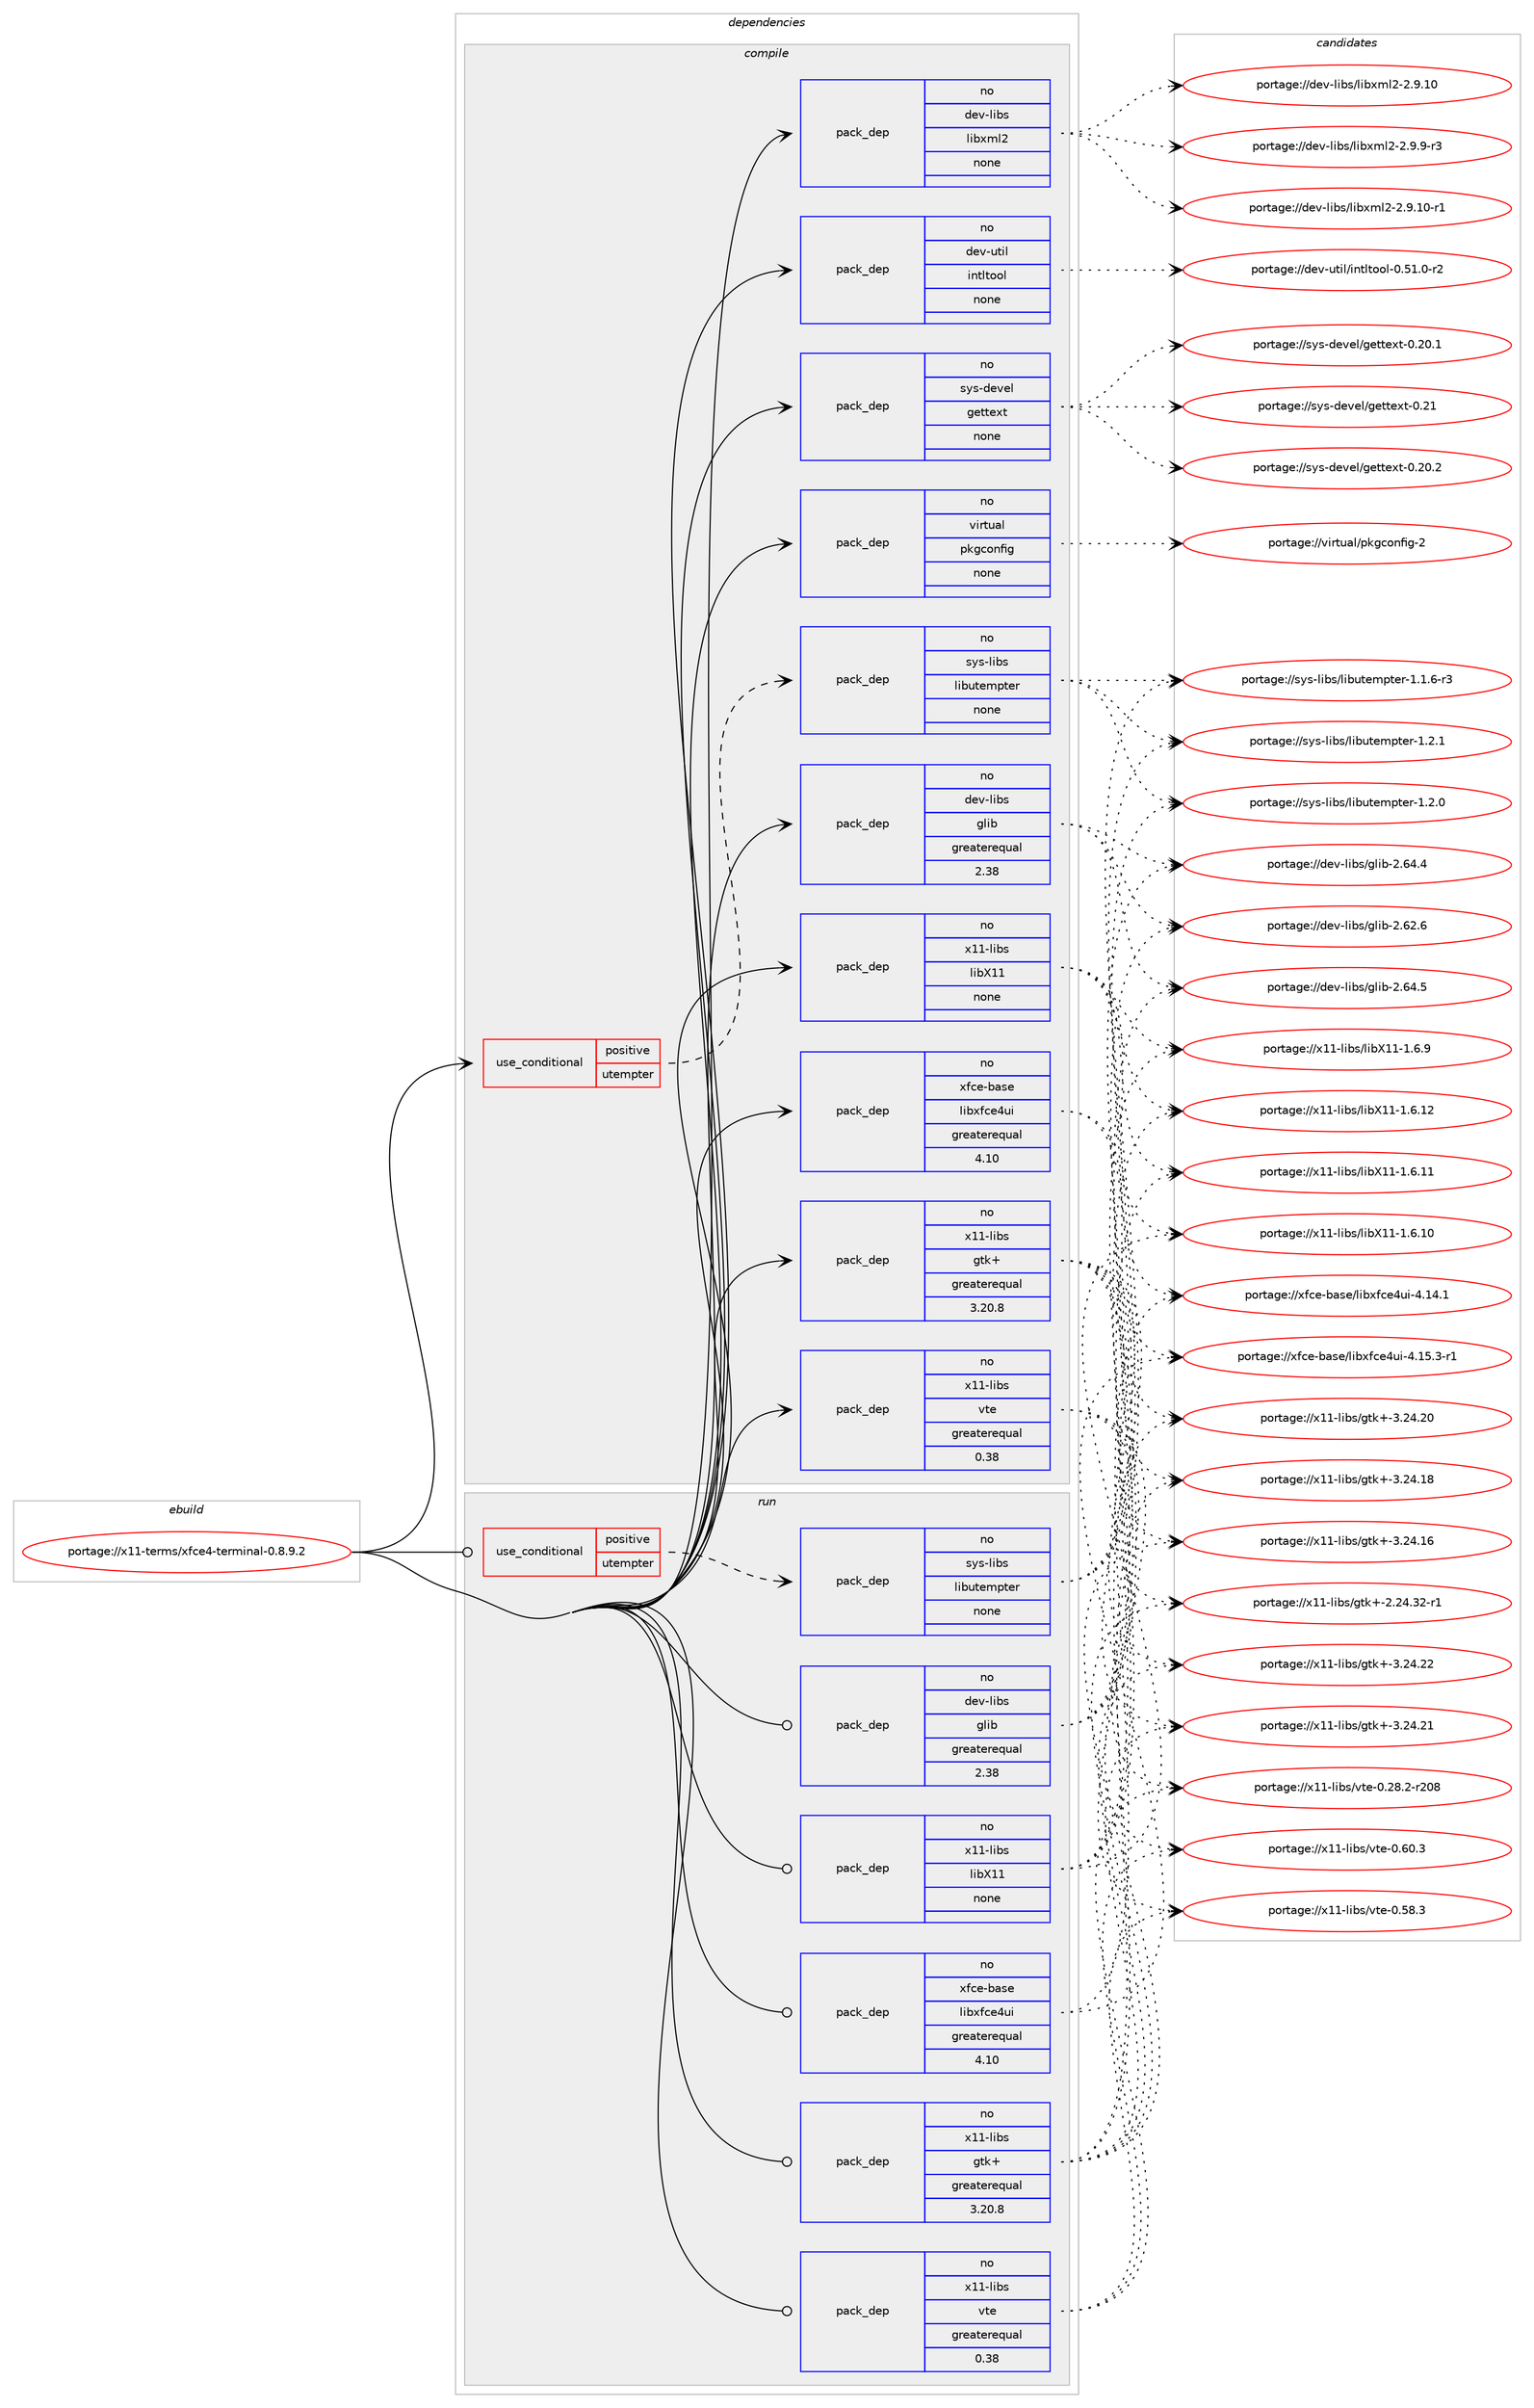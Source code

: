 digraph prolog {

# *************
# Graph options
# *************

newrank=true;
concentrate=true;
compound=true;
graph [rankdir=LR,fontname=Helvetica,fontsize=10,ranksep=1.5];#, ranksep=2.5, nodesep=0.2];
edge  [arrowhead=vee];
node  [fontname=Helvetica,fontsize=10];

# **********
# The ebuild
# **********

subgraph cluster_leftcol {
color=gray;
rank=same;
label=<<i>ebuild</i>>;
id [label="portage://x11-terms/xfce4-terminal-0.8.9.2", color=red, width=4, href="../x11-terms/xfce4-terminal-0.8.9.2.svg"];
}

# ****************
# The dependencies
# ****************

subgraph cluster_midcol {
color=gray;
label=<<i>dependencies</i>>;
subgraph cluster_compile {
fillcolor="#eeeeee";
style=filled;
label=<<i>compile</i>>;
subgraph cond78 {
dependency537 [label=<<TABLE BORDER="0" CELLBORDER="1" CELLSPACING="0" CELLPADDING="4"><TR><TD ROWSPAN="3" CELLPADDING="10">use_conditional</TD></TR><TR><TD>positive</TD></TR><TR><TD>utempter</TD></TR></TABLE>>, shape=none, color=red];
subgraph pack449 {
dependency538 [label=<<TABLE BORDER="0" CELLBORDER="1" CELLSPACING="0" CELLPADDING="4" WIDTH="220"><TR><TD ROWSPAN="6" CELLPADDING="30">pack_dep</TD></TR><TR><TD WIDTH="110">no</TD></TR><TR><TD>sys-libs</TD></TR><TR><TD>libutempter</TD></TR><TR><TD>none</TD></TR><TR><TD></TD></TR></TABLE>>, shape=none, color=blue];
}
dependency537:e -> dependency538:w [weight=20,style="dashed",arrowhead="vee"];
}
id:e -> dependency537:w [weight=20,style="solid",arrowhead="vee"];
subgraph pack450 {
dependency539 [label=<<TABLE BORDER="0" CELLBORDER="1" CELLSPACING="0" CELLPADDING="4" WIDTH="220"><TR><TD ROWSPAN="6" CELLPADDING="30">pack_dep</TD></TR><TR><TD WIDTH="110">no</TD></TR><TR><TD>dev-libs</TD></TR><TR><TD>glib</TD></TR><TR><TD>greaterequal</TD></TR><TR><TD>2.38</TD></TR></TABLE>>, shape=none, color=blue];
}
id:e -> dependency539:w [weight=20,style="solid",arrowhead="vee"];
subgraph pack451 {
dependency540 [label=<<TABLE BORDER="0" CELLBORDER="1" CELLSPACING="0" CELLPADDING="4" WIDTH="220"><TR><TD ROWSPAN="6" CELLPADDING="30">pack_dep</TD></TR><TR><TD WIDTH="110">no</TD></TR><TR><TD>dev-libs</TD></TR><TR><TD>libxml2</TD></TR><TR><TD>none</TD></TR><TR><TD></TD></TR></TABLE>>, shape=none, color=blue];
}
id:e -> dependency540:w [weight=20,style="solid",arrowhead="vee"];
subgraph pack452 {
dependency541 [label=<<TABLE BORDER="0" CELLBORDER="1" CELLSPACING="0" CELLPADDING="4" WIDTH="220"><TR><TD ROWSPAN="6" CELLPADDING="30">pack_dep</TD></TR><TR><TD WIDTH="110">no</TD></TR><TR><TD>dev-util</TD></TR><TR><TD>intltool</TD></TR><TR><TD>none</TD></TR><TR><TD></TD></TR></TABLE>>, shape=none, color=blue];
}
id:e -> dependency541:w [weight=20,style="solid",arrowhead="vee"];
subgraph pack453 {
dependency542 [label=<<TABLE BORDER="0" CELLBORDER="1" CELLSPACING="0" CELLPADDING="4" WIDTH="220"><TR><TD ROWSPAN="6" CELLPADDING="30">pack_dep</TD></TR><TR><TD WIDTH="110">no</TD></TR><TR><TD>sys-devel</TD></TR><TR><TD>gettext</TD></TR><TR><TD>none</TD></TR><TR><TD></TD></TR></TABLE>>, shape=none, color=blue];
}
id:e -> dependency542:w [weight=20,style="solid",arrowhead="vee"];
subgraph pack454 {
dependency543 [label=<<TABLE BORDER="0" CELLBORDER="1" CELLSPACING="0" CELLPADDING="4" WIDTH="220"><TR><TD ROWSPAN="6" CELLPADDING="30">pack_dep</TD></TR><TR><TD WIDTH="110">no</TD></TR><TR><TD>virtual</TD></TR><TR><TD>pkgconfig</TD></TR><TR><TD>none</TD></TR><TR><TD></TD></TR></TABLE>>, shape=none, color=blue];
}
id:e -> dependency543:w [weight=20,style="solid",arrowhead="vee"];
subgraph pack455 {
dependency544 [label=<<TABLE BORDER="0" CELLBORDER="1" CELLSPACING="0" CELLPADDING="4" WIDTH="220"><TR><TD ROWSPAN="6" CELLPADDING="30">pack_dep</TD></TR><TR><TD WIDTH="110">no</TD></TR><TR><TD>x11-libs</TD></TR><TR><TD>gtk+</TD></TR><TR><TD>greaterequal</TD></TR><TR><TD>3.20.8</TD></TR></TABLE>>, shape=none, color=blue];
}
id:e -> dependency544:w [weight=20,style="solid",arrowhead="vee"];
subgraph pack456 {
dependency545 [label=<<TABLE BORDER="0" CELLBORDER="1" CELLSPACING="0" CELLPADDING="4" WIDTH="220"><TR><TD ROWSPAN="6" CELLPADDING="30">pack_dep</TD></TR><TR><TD WIDTH="110">no</TD></TR><TR><TD>x11-libs</TD></TR><TR><TD>libX11</TD></TR><TR><TD>none</TD></TR><TR><TD></TD></TR></TABLE>>, shape=none, color=blue];
}
id:e -> dependency545:w [weight=20,style="solid",arrowhead="vee"];
subgraph pack457 {
dependency546 [label=<<TABLE BORDER="0" CELLBORDER="1" CELLSPACING="0" CELLPADDING="4" WIDTH="220"><TR><TD ROWSPAN="6" CELLPADDING="30">pack_dep</TD></TR><TR><TD WIDTH="110">no</TD></TR><TR><TD>x11-libs</TD></TR><TR><TD>vte</TD></TR><TR><TD>greaterequal</TD></TR><TR><TD>0.38</TD></TR></TABLE>>, shape=none, color=blue];
}
id:e -> dependency546:w [weight=20,style="solid",arrowhead="vee"];
subgraph pack458 {
dependency547 [label=<<TABLE BORDER="0" CELLBORDER="1" CELLSPACING="0" CELLPADDING="4" WIDTH="220"><TR><TD ROWSPAN="6" CELLPADDING="30">pack_dep</TD></TR><TR><TD WIDTH="110">no</TD></TR><TR><TD>xfce-base</TD></TR><TR><TD>libxfce4ui</TD></TR><TR><TD>greaterequal</TD></TR><TR><TD>4.10</TD></TR></TABLE>>, shape=none, color=blue];
}
id:e -> dependency547:w [weight=20,style="solid",arrowhead="vee"];
}
subgraph cluster_compileandrun {
fillcolor="#eeeeee";
style=filled;
label=<<i>compile and run</i>>;
}
subgraph cluster_run {
fillcolor="#eeeeee";
style=filled;
label=<<i>run</i>>;
subgraph cond79 {
dependency548 [label=<<TABLE BORDER="0" CELLBORDER="1" CELLSPACING="0" CELLPADDING="4"><TR><TD ROWSPAN="3" CELLPADDING="10">use_conditional</TD></TR><TR><TD>positive</TD></TR><TR><TD>utempter</TD></TR></TABLE>>, shape=none, color=red];
subgraph pack459 {
dependency549 [label=<<TABLE BORDER="0" CELLBORDER="1" CELLSPACING="0" CELLPADDING="4" WIDTH="220"><TR><TD ROWSPAN="6" CELLPADDING="30">pack_dep</TD></TR><TR><TD WIDTH="110">no</TD></TR><TR><TD>sys-libs</TD></TR><TR><TD>libutempter</TD></TR><TR><TD>none</TD></TR><TR><TD></TD></TR></TABLE>>, shape=none, color=blue];
}
dependency548:e -> dependency549:w [weight=20,style="dashed",arrowhead="vee"];
}
id:e -> dependency548:w [weight=20,style="solid",arrowhead="odot"];
subgraph pack460 {
dependency550 [label=<<TABLE BORDER="0" CELLBORDER="1" CELLSPACING="0" CELLPADDING="4" WIDTH="220"><TR><TD ROWSPAN="6" CELLPADDING="30">pack_dep</TD></TR><TR><TD WIDTH="110">no</TD></TR><TR><TD>dev-libs</TD></TR><TR><TD>glib</TD></TR><TR><TD>greaterequal</TD></TR><TR><TD>2.38</TD></TR></TABLE>>, shape=none, color=blue];
}
id:e -> dependency550:w [weight=20,style="solid",arrowhead="odot"];
subgraph pack461 {
dependency551 [label=<<TABLE BORDER="0" CELLBORDER="1" CELLSPACING="0" CELLPADDING="4" WIDTH="220"><TR><TD ROWSPAN="6" CELLPADDING="30">pack_dep</TD></TR><TR><TD WIDTH="110">no</TD></TR><TR><TD>x11-libs</TD></TR><TR><TD>gtk+</TD></TR><TR><TD>greaterequal</TD></TR><TR><TD>3.20.8</TD></TR></TABLE>>, shape=none, color=blue];
}
id:e -> dependency551:w [weight=20,style="solid",arrowhead="odot"];
subgraph pack462 {
dependency552 [label=<<TABLE BORDER="0" CELLBORDER="1" CELLSPACING="0" CELLPADDING="4" WIDTH="220"><TR><TD ROWSPAN="6" CELLPADDING="30">pack_dep</TD></TR><TR><TD WIDTH="110">no</TD></TR><TR><TD>x11-libs</TD></TR><TR><TD>libX11</TD></TR><TR><TD>none</TD></TR><TR><TD></TD></TR></TABLE>>, shape=none, color=blue];
}
id:e -> dependency552:w [weight=20,style="solid",arrowhead="odot"];
subgraph pack463 {
dependency553 [label=<<TABLE BORDER="0" CELLBORDER="1" CELLSPACING="0" CELLPADDING="4" WIDTH="220"><TR><TD ROWSPAN="6" CELLPADDING="30">pack_dep</TD></TR><TR><TD WIDTH="110">no</TD></TR><TR><TD>x11-libs</TD></TR><TR><TD>vte</TD></TR><TR><TD>greaterequal</TD></TR><TR><TD>0.38</TD></TR></TABLE>>, shape=none, color=blue];
}
id:e -> dependency553:w [weight=20,style="solid",arrowhead="odot"];
subgraph pack464 {
dependency554 [label=<<TABLE BORDER="0" CELLBORDER="1" CELLSPACING="0" CELLPADDING="4" WIDTH="220"><TR><TD ROWSPAN="6" CELLPADDING="30">pack_dep</TD></TR><TR><TD WIDTH="110">no</TD></TR><TR><TD>xfce-base</TD></TR><TR><TD>libxfce4ui</TD></TR><TR><TD>greaterequal</TD></TR><TR><TD>4.10</TD></TR></TABLE>>, shape=none, color=blue];
}
id:e -> dependency554:w [weight=20,style="solid",arrowhead="odot"];
}
}

# **************
# The candidates
# **************

subgraph cluster_choices {
rank=same;
color=gray;
label=<<i>candidates</i>>;

subgraph choice449 {
color=black;
nodesep=1;
choice11512111545108105981154710810598117116101109112116101114454946504649 [label="portage://sys-libs/libutempter-1.2.1", color=red, width=4,href="../sys-libs/libutempter-1.2.1.svg"];
choice11512111545108105981154710810598117116101109112116101114454946504648 [label="portage://sys-libs/libutempter-1.2.0", color=red, width=4,href="../sys-libs/libutempter-1.2.0.svg"];
choice115121115451081059811547108105981171161011091121161011144549464946544511451 [label="portage://sys-libs/libutempter-1.1.6-r3", color=red, width=4,href="../sys-libs/libutempter-1.1.6-r3.svg"];
dependency538:e -> choice11512111545108105981154710810598117116101109112116101114454946504649:w [style=dotted,weight="100"];
dependency538:e -> choice11512111545108105981154710810598117116101109112116101114454946504648:w [style=dotted,weight="100"];
dependency538:e -> choice115121115451081059811547108105981171161011091121161011144549464946544511451:w [style=dotted,weight="100"];
}
subgraph choice450 {
color=black;
nodesep=1;
choice1001011184510810598115471031081059845504654524653 [label="portage://dev-libs/glib-2.64.5", color=red, width=4,href="../dev-libs/glib-2.64.5.svg"];
choice1001011184510810598115471031081059845504654524652 [label="portage://dev-libs/glib-2.64.4", color=red, width=4,href="../dev-libs/glib-2.64.4.svg"];
choice1001011184510810598115471031081059845504654504654 [label="portage://dev-libs/glib-2.62.6", color=red, width=4,href="../dev-libs/glib-2.62.6.svg"];
dependency539:e -> choice1001011184510810598115471031081059845504654524653:w [style=dotted,weight="100"];
dependency539:e -> choice1001011184510810598115471031081059845504654524652:w [style=dotted,weight="100"];
dependency539:e -> choice1001011184510810598115471031081059845504654504654:w [style=dotted,weight="100"];
}
subgraph choice451 {
color=black;
nodesep=1;
choice10010111845108105981154710810598120109108504550465746574511451 [label="portage://dev-libs/libxml2-2.9.9-r3", color=red, width=4,href="../dev-libs/libxml2-2.9.9-r3.svg"];
choice1001011184510810598115471081059812010910850455046574649484511449 [label="portage://dev-libs/libxml2-2.9.10-r1", color=red, width=4,href="../dev-libs/libxml2-2.9.10-r1.svg"];
choice100101118451081059811547108105981201091085045504657464948 [label="portage://dev-libs/libxml2-2.9.10", color=red, width=4,href="../dev-libs/libxml2-2.9.10.svg"];
dependency540:e -> choice10010111845108105981154710810598120109108504550465746574511451:w [style=dotted,weight="100"];
dependency540:e -> choice1001011184510810598115471081059812010910850455046574649484511449:w [style=dotted,weight="100"];
dependency540:e -> choice100101118451081059811547108105981201091085045504657464948:w [style=dotted,weight="100"];
}
subgraph choice452 {
color=black;
nodesep=1;
choice1001011184511711610510847105110116108116111111108454846534946484511450 [label="portage://dev-util/intltool-0.51.0-r2", color=red, width=4,href="../dev-util/intltool-0.51.0-r2.svg"];
dependency541:e -> choice1001011184511711610510847105110116108116111111108454846534946484511450:w [style=dotted,weight="100"];
}
subgraph choice453 {
color=black;
nodesep=1;
choice11512111545100101118101108471031011161161011201164548465049 [label="portage://sys-devel/gettext-0.21", color=red, width=4,href="../sys-devel/gettext-0.21.svg"];
choice115121115451001011181011084710310111611610112011645484650484650 [label="portage://sys-devel/gettext-0.20.2", color=red, width=4,href="../sys-devel/gettext-0.20.2.svg"];
choice115121115451001011181011084710310111611610112011645484650484649 [label="portage://sys-devel/gettext-0.20.1", color=red, width=4,href="../sys-devel/gettext-0.20.1.svg"];
dependency542:e -> choice11512111545100101118101108471031011161161011201164548465049:w [style=dotted,weight="100"];
dependency542:e -> choice115121115451001011181011084710310111611610112011645484650484650:w [style=dotted,weight="100"];
dependency542:e -> choice115121115451001011181011084710310111611610112011645484650484649:w [style=dotted,weight="100"];
}
subgraph choice454 {
color=black;
nodesep=1;
choice1181051141161179710847112107103991111101021051034550 [label="portage://virtual/pkgconfig-2", color=red, width=4,href="../virtual/pkgconfig-2.svg"];
dependency543:e -> choice1181051141161179710847112107103991111101021051034550:w [style=dotted,weight="100"];
}
subgraph choice455 {
color=black;
nodesep=1;
choice1204949451081059811547103116107434551465052465050 [label="portage://x11-libs/gtk+-3.24.22", color=red, width=4,href="../x11-libs/gtk+-3.24.22.svg"];
choice1204949451081059811547103116107434551465052465049 [label="portage://x11-libs/gtk+-3.24.21", color=red, width=4,href="../x11-libs/gtk+-3.24.21.svg"];
choice1204949451081059811547103116107434551465052465048 [label="portage://x11-libs/gtk+-3.24.20", color=red, width=4,href="../x11-libs/gtk+-3.24.20.svg"];
choice1204949451081059811547103116107434551465052464956 [label="portage://x11-libs/gtk+-3.24.18", color=red, width=4,href="../x11-libs/gtk+-3.24.18.svg"];
choice1204949451081059811547103116107434551465052464954 [label="portage://x11-libs/gtk+-3.24.16", color=red, width=4,href="../x11-libs/gtk+-3.24.16.svg"];
choice12049494510810598115471031161074345504650524651504511449 [label="portage://x11-libs/gtk+-2.24.32-r1", color=red, width=4,href="../x11-libs/gtk+-2.24.32-r1.svg"];
dependency544:e -> choice1204949451081059811547103116107434551465052465050:w [style=dotted,weight="100"];
dependency544:e -> choice1204949451081059811547103116107434551465052465049:w [style=dotted,weight="100"];
dependency544:e -> choice1204949451081059811547103116107434551465052465048:w [style=dotted,weight="100"];
dependency544:e -> choice1204949451081059811547103116107434551465052464956:w [style=dotted,weight="100"];
dependency544:e -> choice1204949451081059811547103116107434551465052464954:w [style=dotted,weight="100"];
dependency544:e -> choice12049494510810598115471031161074345504650524651504511449:w [style=dotted,weight="100"];
}
subgraph choice456 {
color=black;
nodesep=1;
choice120494945108105981154710810598884949454946544657 [label="portage://x11-libs/libX11-1.6.9", color=red, width=4,href="../x11-libs/libX11-1.6.9.svg"];
choice12049494510810598115471081059888494945494654464950 [label="portage://x11-libs/libX11-1.6.12", color=red, width=4,href="../x11-libs/libX11-1.6.12.svg"];
choice12049494510810598115471081059888494945494654464949 [label="portage://x11-libs/libX11-1.6.11", color=red, width=4,href="../x11-libs/libX11-1.6.11.svg"];
choice12049494510810598115471081059888494945494654464948 [label="portage://x11-libs/libX11-1.6.10", color=red, width=4,href="../x11-libs/libX11-1.6.10.svg"];
dependency545:e -> choice120494945108105981154710810598884949454946544657:w [style=dotted,weight="100"];
dependency545:e -> choice12049494510810598115471081059888494945494654464950:w [style=dotted,weight="100"];
dependency545:e -> choice12049494510810598115471081059888494945494654464949:w [style=dotted,weight="100"];
dependency545:e -> choice12049494510810598115471081059888494945494654464948:w [style=dotted,weight="100"];
}
subgraph choice457 {
color=black;
nodesep=1;
choice120494945108105981154711811610145484654484651 [label="portage://x11-libs/vte-0.60.3", color=red, width=4,href="../x11-libs/vte-0.60.3.svg"];
choice120494945108105981154711811610145484653564651 [label="portage://x11-libs/vte-0.58.3", color=red, width=4,href="../x11-libs/vte-0.58.3.svg"];
choice12049494510810598115471181161014548465056465045114504856 [label="portage://x11-libs/vte-0.28.2-r208", color=red, width=4,href="../x11-libs/vte-0.28.2-r208.svg"];
dependency546:e -> choice120494945108105981154711811610145484654484651:w [style=dotted,weight="100"];
dependency546:e -> choice120494945108105981154711811610145484653564651:w [style=dotted,weight="100"];
dependency546:e -> choice12049494510810598115471181161014548465056465045114504856:w [style=dotted,weight="100"];
}
subgraph choice458 {
color=black;
nodesep=1;
choice1201029910145989711510147108105981201029910152117105455246495346514511449 [label="portage://xfce-base/libxfce4ui-4.15.3-r1", color=red, width=4,href="../xfce-base/libxfce4ui-4.15.3-r1.svg"];
choice120102991014598971151014710810598120102991015211710545524649524649 [label="portage://xfce-base/libxfce4ui-4.14.1", color=red, width=4,href="../xfce-base/libxfce4ui-4.14.1.svg"];
dependency547:e -> choice1201029910145989711510147108105981201029910152117105455246495346514511449:w [style=dotted,weight="100"];
dependency547:e -> choice120102991014598971151014710810598120102991015211710545524649524649:w [style=dotted,weight="100"];
}
subgraph choice459 {
color=black;
nodesep=1;
choice11512111545108105981154710810598117116101109112116101114454946504649 [label="portage://sys-libs/libutempter-1.2.1", color=red, width=4,href="../sys-libs/libutempter-1.2.1.svg"];
choice11512111545108105981154710810598117116101109112116101114454946504648 [label="portage://sys-libs/libutempter-1.2.0", color=red, width=4,href="../sys-libs/libutempter-1.2.0.svg"];
choice115121115451081059811547108105981171161011091121161011144549464946544511451 [label="portage://sys-libs/libutempter-1.1.6-r3", color=red, width=4,href="../sys-libs/libutempter-1.1.6-r3.svg"];
dependency549:e -> choice11512111545108105981154710810598117116101109112116101114454946504649:w [style=dotted,weight="100"];
dependency549:e -> choice11512111545108105981154710810598117116101109112116101114454946504648:w [style=dotted,weight="100"];
dependency549:e -> choice115121115451081059811547108105981171161011091121161011144549464946544511451:w [style=dotted,weight="100"];
}
subgraph choice460 {
color=black;
nodesep=1;
choice1001011184510810598115471031081059845504654524653 [label="portage://dev-libs/glib-2.64.5", color=red, width=4,href="../dev-libs/glib-2.64.5.svg"];
choice1001011184510810598115471031081059845504654524652 [label="portage://dev-libs/glib-2.64.4", color=red, width=4,href="../dev-libs/glib-2.64.4.svg"];
choice1001011184510810598115471031081059845504654504654 [label="portage://dev-libs/glib-2.62.6", color=red, width=4,href="../dev-libs/glib-2.62.6.svg"];
dependency550:e -> choice1001011184510810598115471031081059845504654524653:w [style=dotted,weight="100"];
dependency550:e -> choice1001011184510810598115471031081059845504654524652:w [style=dotted,weight="100"];
dependency550:e -> choice1001011184510810598115471031081059845504654504654:w [style=dotted,weight="100"];
}
subgraph choice461 {
color=black;
nodesep=1;
choice1204949451081059811547103116107434551465052465050 [label="portage://x11-libs/gtk+-3.24.22", color=red, width=4,href="../x11-libs/gtk+-3.24.22.svg"];
choice1204949451081059811547103116107434551465052465049 [label="portage://x11-libs/gtk+-3.24.21", color=red, width=4,href="../x11-libs/gtk+-3.24.21.svg"];
choice1204949451081059811547103116107434551465052465048 [label="portage://x11-libs/gtk+-3.24.20", color=red, width=4,href="../x11-libs/gtk+-3.24.20.svg"];
choice1204949451081059811547103116107434551465052464956 [label="portage://x11-libs/gtk+-3.24.18", color=red, width=4,href="../x11-libs/gtk+-3.24.18.svg"];
choice1204949451081059811547103116107434551465052464954 [label="portage://x11-libs/gtk+-3.24.16", color=red, width=4,href="../x11-libs/gtk+-3.24.16.svg"];
choice12049494510810598115471031161074345504650524651504511449 [label="portage://x11-libs/gtk+-2.24.32-r1", color=red, width=4,href="../x11-libs/gtk+-2.24.32-r1.svg"];
dependency551:e -> choice1204949451081059811547103116107434551465052465050:w [style=dotted,weight="100"];
dependency551:e -> choice1204949451081059811547103116107434551465052465049:w [style=dotted,weight="100"];
dependency551:e -> choice1204949451081059811547103116107434551465052465048:w [style=dotted,weight="100"];
dependency551:e -> choice1204949451081059811547103116107434551465052464956:w [style=dotted,weight="100"];
dependency551:e -> choice1204949451081059811547103116107434551465052464954:w [style=dotted,weight="100"];
dependency551:e -> choice12049494510810598115471031161074345504650524651504511449:w [style=dotted,weight="100"];
}
subgraph choice462 {
color=black;
nodesep=1;
choice120494945108105981154710810598884949454946544657 [label="portage://x11-libs/libX11-1.6.9", color=red, width=4,href="../x11-libs/libX11-1.6.9.svg"];
choice12049494510810598115471081059888494945494654464950 [label="portage://x11-libs/libX11-1.6.12", color=red, width=4,href="../x11-libs/libX11-1.6.12.svg"];
choice12049494510810598115471081059888494945494654464949 [label="portage://x11-libs/libX11-1.6.11", color=red, width=4,href="../x11-libs/libX11-1.6.11.svg"];
choice12049494510810598115471081059888494945494654464948 [label="portage://x11-libs/libX11-1.6.10", color=red, width=4,href="../x11-libs/libX11-1.6.10.svg"];
dependency552:e -> choice120494945108105981154710810598884949454946544657:w [style=dotted,weight="100"];
dependency552:e -> choice12049494510810598115471081059888494945494654464950:w [style=dotted,weight="100"];
dependency552:e -> choice12049494510810598115471081059888494945494654464949:w [style=dotted,weight="100"];
dependency552:e -> choice12049494510810598115471081059888494945494654464948:w [style=dotted,weight="100"];
}
subgraph choice463 {
color=black;
nodesep=1;
choice120494945108105981154711811610145484654484651 [label="portage://x11-libs/vte-0.60.3", color=red, width=4,href="../x11-libs/vte-0.60.3.svg"];
choice120494945108105981154711811610145484653564651 [label="portage://x11-libs/vte-0.58.3", color=red, width=4,href="../x11-libs/vte-0.58.3.svg"];
choice12049494510810598115471181161014548465056465045114504856 [label="portage://x11-libs/vte-0.28.2-r208", color=red, width=4,href="../x11-libs/vte-0.28.2-r208.svg"];
dependency553:e -> choice120494945108105981154711811610145484654484651:w [style=dotted,weight="100"];
dependency553:e -> choice120494945108105981154711811610145484653564651:w [style=dotted,weight="100"];
dependency553:e -> choice12049494510810598115471181161014548465056465045114504856:w [style=dotted,weight="100"];
}
subgraph choice464 {
color=black;
nodesep=1;
choice1201029910145989711510147108105981201029910152117105455246495346514511449 [label="portage://xfce-base/libxfce4ui-4.15.3-r1", color=red, width=4,href="../xfce-base/libxfce4ui-4.15.3-r1.svg"];
choice120102991014598971151014710810598120102991015211710545524649524649 [label="portage://xfce-base/libxfce4ui-4.14.1", color=red, width=4,href="../xfce-base/libxfce4ui-4.14.1.svg"];
dependency554:e -> choice1201029910145989711510147108105981201029910152117105455246495346514511449:w [style=dotted,weight="100"];
dependency554:e -> choice120102991014598971151014710810598120102991015211710545524649524649:w [style=dotted,weight="100"];
}
}

}
